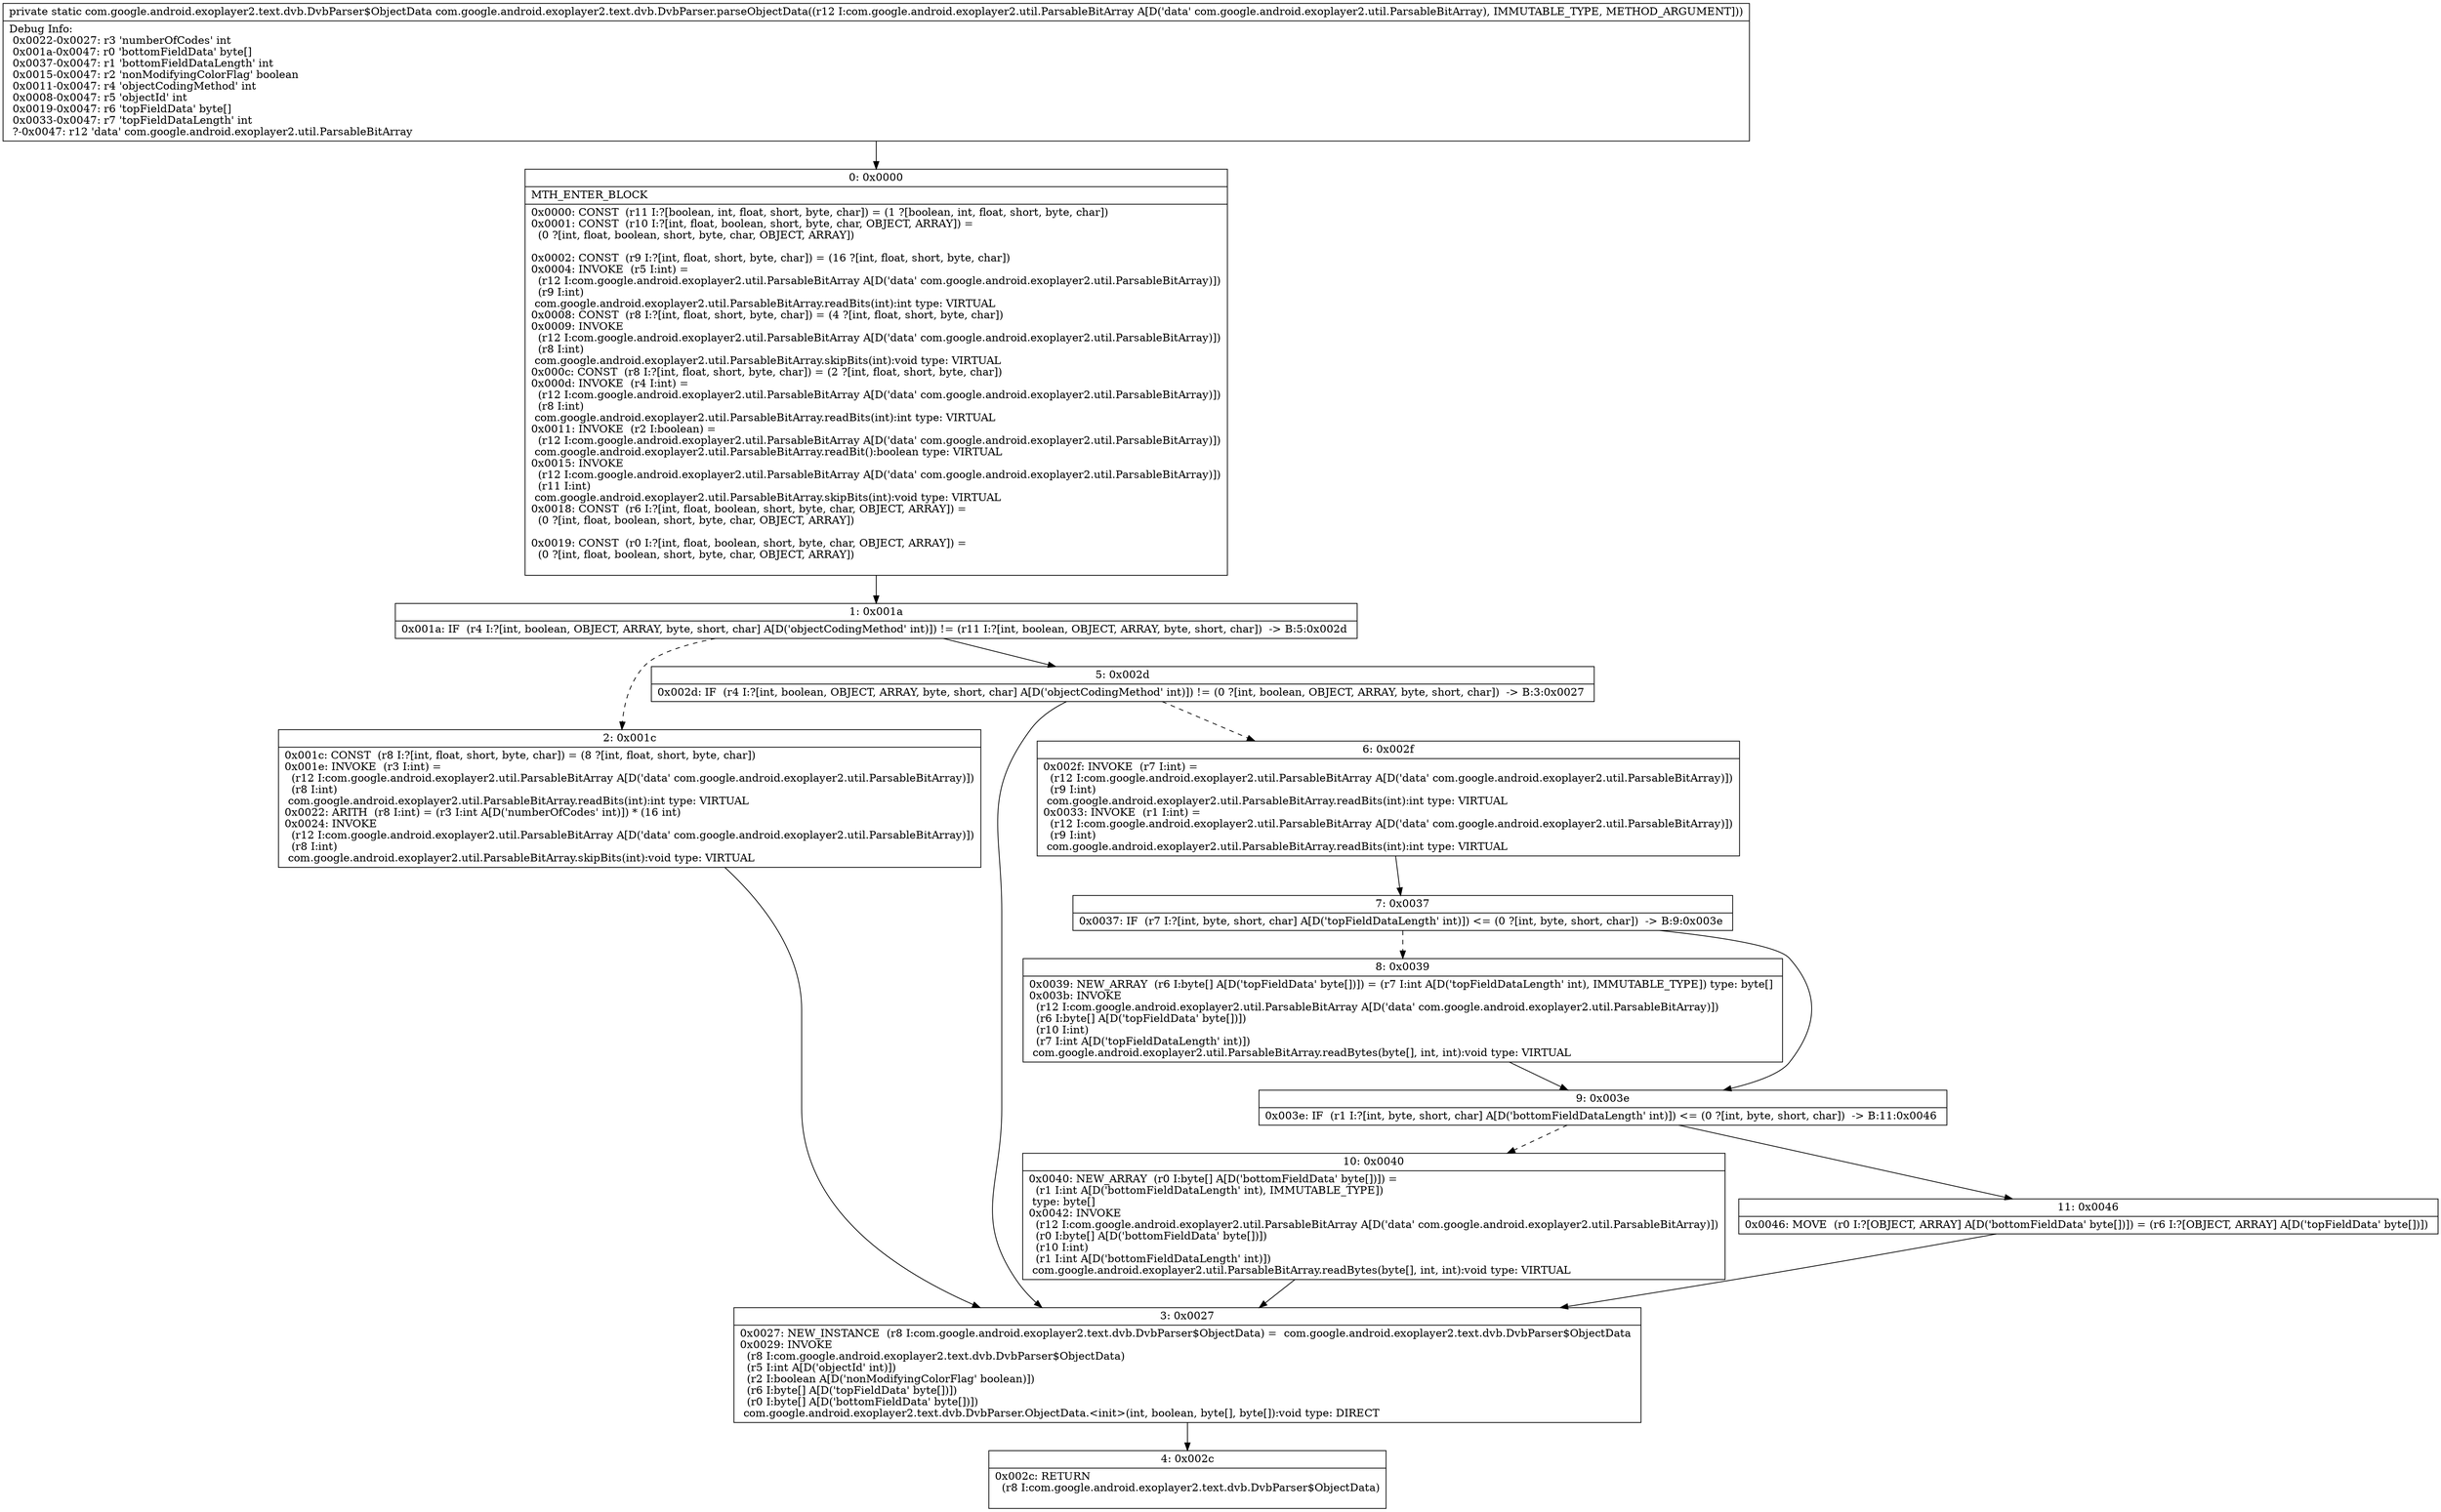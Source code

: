 digraph "CFG forcom.google.android.exoplayer2.text.dvb.DvbParser.parseObjectData(Lcom\/google\/android\/exoplayer2\/util\/ParsableBitArray;)Lcom\/google\/android\/exoplayer2\/text\/dvb\/DvbParser$ObjectData;" {
Node_0 [shape=record,label="{0\:\ 0x0000|MTH_ENTER_BLOCK\l|0x0000: CONST  (r11 I:?[boolean, int, float, short, byte, char]) = (1 ?[boolean, int, float, short, byte, char]) \l0x0001: CONST  (r10 I:?[int, float, boolean, short, byte, char, OBJECT, ARRAY]) = \l  (0 ?[int, float, boolean, short, byte, char, OBJECT, ARRAY])\l \l0x0002: CONST  (r9 I:?[int, float, short, byte, char]) = (16 ?[int, float, short, byte, char]) \l0x0004: INVOKE  (r5 I:int) = \l  (r12 I:com.google.android.exoplayer2.util.ParsableBitArray A[D('data' com.google.android.exoplayer2.util.ParsableBitArray)])\l  (r9 I:int)\l com.google.android.exoplayer2.util.ParsableBitArray.readBits(int):int type: VIRTUAL \l0x0008: CONST  (r8 I:?[int, float, short, byte, char]) = (4 ?[int, float, short, byte, char]) \l0x0009: INVOKE  \l  (r12 I:com.google.android.exoplayer2.util.ParsableBitArray A[D('data' com.google.android.exoplayer2.util.ParsableBitArray)])\l  (r8 I:int)\l com.google.android.exoplayer2.util.ParsableBitArray.skipBits(int):void type: VIRTUAL \l0x000c: CONST  (r8 I:?[int, float, short, byte, char]) = (2 ?[int, float, short, byte, char]) \l0x000d: INVOKE  (r4 I:int) = \l  (r12 I:com.google.android.exoplayer2.util.ParsableBitArray A[D('data' com.google.android.exoplayer2.util.ParsableBitArray)])\l  (r8 I:int)\l com.google.android.exoplayer2.util.ParsableBitArray.readBits(int):int type: VIRTUAL \l0x0011: INVOKE  (r2 I:boolean) = \l  (r12 I:com.google.android.exoplayer2.util.ParsableBitArray A[D('data' com.google.android.exoplayer2.util.ParsableBitArray)])\l com.google.android.exoplayer2.util.ParsableBitArray.readBit():boolean type: VIRTUAL \l0x0015: INVOKE  \l  (r12 I:com.google.android.exoplayer2.util.ParsableBitArray A[D('data' com.google.android.exoplayer2.util.ParsableBitArray)])\l  (r11 I:int)\l com.google.android.exoplayer2.util.ParsableBitArray.skipBits(int):void type: VIRTUAL \l0x0018: CONST  (r6 I:?[int, float, boolean, short, byte, char, OBJECT, ARRAY]) = \l  (0 ?[int, float, boolean, short, byte, char, OBJECT, ARRAY])\l \l0x0019: CONST  (r0 I:?[int, float, boolean, short, byte, char, OBJECT, ARRAY]) = \l  (0 ?[int, float, boolean, short, byte, char, OBJECT, ARRAY])\l \l}"];
Node_1 [shape=record,label="{1\:\ 0x001a|0x001a: IF  (r4 I:?[int, boolean, OBJECT, ARRAY, byte, short, char] A[D('objectCodingMethod' int)]) != (r11 I:?[int, boolean, OBJECT, ARRAY, byte, short, char])  \-\> B:5:0x002d \l}"];
Node_2 [shape=record,label="{2\:\ 0x001c|0x001c: CONST  (r8 I:?[int, float, short, byte, char]) = (8 ?[int, float, short, byte, char]) \l0x001e: INVOKE  (r3 I:int) = \l  (r12 I:com.google.android.exoplayer2.util.ParsableBitArray A[D('data' com.google.android.exoplayer2.util.ParsableBitArray)])\l  (r8 I:int)\l com.google.android.exoplayer2.util.ParsableBitArray.readBits(int):int type: VIRTUAL \l0x0022: ARITH  (r8 I:int) = (r3 I:int A[D('numberOfCodes' int)]) * (16 int) \l0x0024: INVOKE  \l  (r12 I:com.google.android.exoplayer2.util.ParsableBitArray A[D('data' com.google.android.exoplayer2.util.ParsableBitArray)])\l  (r8 I:int)\l com.google.android.exoplayer2.util.ParsableBitArray.skipBits(int):void type: VIRTUAL \l}"];
Node_3 [shape=record,label="{3\:\ 0x0027|0x0027: NEW_INSTANCE  (r8 I:com.google.android.exoplayer2.text.dvb.DvbParser$ObjectData) =  com.google.android.exoplayer2.text.dvb.DvbParser$ObjectData \l0x0029: INVOKE  \l  (r8 I:com.google.android.exoplayer2.text.dvb.DvbParser$ObjectData)\l  (r5 I:int A[D('objectId' int)])\l  (r2 I:boolean A[D('nonModifyingColorFlag' boolean)])\l  (r6 I:byte[] A[D('topFieldData' byte[])])\l  (r0 I:byte[] A[D('bottomFieldData' byte[])])\l com.google.android.exoplayer2.text.dvb.DvbParser.ObjectData.\<init\>(int, boolean, byte[], byte[]):void type: DIRECT \l}"];
Node_4 [shape=record,label="{4\:\ 0x002c|0x002c: RETURN  \l  (r8 I:com.google.android.exoplayer2.text.dvb.DvbParser$ObjectData)\l \l}"];
Node_5 [shape=record,label="{5\:\ 0x002d|0x002d: IF  (r4 I:?[int, boolean, OBJECT, ARRAY, byte, short, char] A[D('objectCodingMethod' int)]) != (0 ?[int, boolean, OBJECT, ARRAY, byte, short, char])  \-\> B:3:0x0027 \l}"];
Node_6 [shape=record,label="{6\:\ 0x002f|0x002f: INVOKE  (r7 I:int) = \l  (r12 I:com.google.android.exoplayer2.util.ParsableBitArray A[D('data' com.google.android.exoplayer2.util.ParsableBitArray)])\l  (r9 I:int)\l com.google.android.exoplayer2.util.ParsableBitArray.readBits(int):int type: VIRTUAL \l0x0033: INVOKE  (r1 I:int) = \l  (r12 I:com.google.android.exoplayer2.util.ParsableBitArray A[D('data' com.google.android.exoplayer2.util.ParsableBitArray)])\l  (r9 I:int)\l com.google.android.exoplayer2.util.ParsableBitArray.readBits(int):int type: VIRTUAL \l}"];
Node_7 [shape=record,label="{7\:\ 0x0037|0x0037: IF  (r7 I:?[int, byte, short, char] A[D('topFieldDataLength' int)]) \<= (0 ?[int, byte, short, char])  \-\> B:9:0x003e \l}"];
Node_8 [shape=record,label="{8\:\ 0x0039|0x0039: NEW_ARRAY  (r6 I:byte[] A[D('topFieldData' byte[])]) = (r7 I:int A[D('topFieldDataLength' int), IMMUTABLE_TYPE]) type: byte[] \l0x003b: INVOKE  \l  (r12 I:com.google.android.exoplayer2.util.ParsableBitArray A[D('data' com.google.android.exoplayer2.util.ParsableBitArray)])\l  (r6 I:byte[] A[D('topFieldData' byte[])])\l  (r10 I:int)\l  (r7 I:int A[D('topFieldDataLength' int)])\l com.google.android.exoplayer2.util.ParsableBitArray.readBytes(byte[], int, int):void type: VIRTUAL \l}"];
Node_9 [shape=record,label="{9\:\ 0x003e|0x003e: IF  (r1 I:?[int, byte, short, char] A[D('bottomFieldDataLength' int)]) \<= (0 ?[int, byte, short, char])  \-\> B:11:0x0046 \l}"];
Node_10 [shape=record,label="{10\:\ 0x0040|0x0040: NEW_ARRAY  (r0 I:byte[] A[D('bottomFieldData' byte[])]) = \l  (r1 I:int A[D('bottomFieldDataLength' int), IMMUTABLE_TYPE])\l type: byte[] \l0x0042: INVOKE  \l  (r12 I:com.google.android.exoplayer2.util.ParsableBitArray A[D('data' com.google.android.exoplayer2.util.ParsableBitArray)])\l  (r0 I:byte[] A[D('bottomFieldData' byte[])])\l  (r10 I:int)\l  (r1 I:int A[D('bottomFieldDataLength' int)])\l com.google.android.exoplayer2.util.ParsableBitArray.readBytes(byte[], int, int):void type: VIRTUAL \l}"];
Node_11 [shape=record,label="{11\:\ 0x0046|0x0046: MOVE  (r0 I:?[OBJECT, ARRAY] A[D('bottomFieldData' byte[])]) = (r6 I:?[OBJECT, ARRAY] A[D('topFieldData' byte[])]) \l}"];
MethodNode[shape=record,label="{private static com.google.android.exoplayer2.text.dvb.DvbParser$ObjectData com.google.android.exoplayer2.text.dvb.DvbParser.parseObjectData((r12 I:com.google.android.exoplayer2.util.ParsableBitArray A[D('data' com.google.android.exoplayer2.util.ParsableBitArray), IMMUTABLE_TYPE, METHOD_ARGUMENT]))  | Debug Info:\l  0x0022\-0x0027: r3 'numberOfCodes' int\l  0x001a\-0x0047: r0 'bottomFieldData' byte[]\l  0x0037\-0x0047: r1 'bottomFieldDataLength' int\l  0x0015\-0x0047: r2 'nonModifyingColorFlag' boolean\l  0x0011\-0x0047: r4 'objectCodingMethod' int\l  0x0008\-0x0047: r5 'objectId' int\l  0x0019\-0x0047: r6 'topFieldData' byte[]\l  0x0033\-0x0047: r7 'topFieldDataLength' int\l  ?\-0x0047: r12 'data' com.google.android.exoplayer2.util.ParsableBitArray\l}"];
MethodNode -> Node_0;
Node_0 -> Node_1;
Node_1 -> Node_2[style=dashed];
Node_1 -> Node_5;
Node_2 -> Node_3;
Node_3 -> Node_4;
Node_5 -> Node_3;
Node_5 -> Node_6[style=dashed];
Node_6 -> Node_7;
Node_7 -> Node_8[style=dashed];
Node_7 -> Node_9;
Node_8 -> Node_9;
Node_9 -> Node_10[style=dashed];
Node_9 -> Node_11;
Node_10 -> Node_3;
Node_11 -> Node_3;
}

